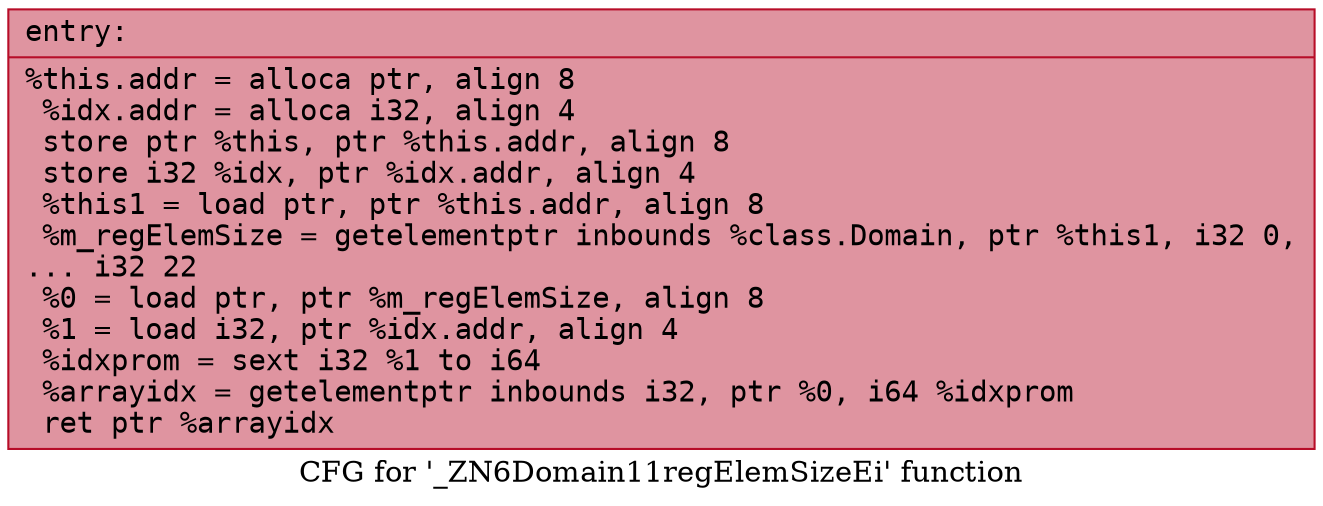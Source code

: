 digraph "CFG for '_ZN6Domain11regElemSizeEi' function" {
	label="CFG for '_ZN6Domain11regElemSizeEi' function";

	Node0x555f5b0d2ab0 [shape=record,color="#b70d28ff", style=filled, fillcolor="#b70d2870" fontname="Courier",label="{entry:\l|  %this.addr = alloca ptr, align 8\l  %idx.addr = alloca i32, align 4\l  store ptr %this, ptr %this.addr, align 8\l  store i32 %idx, ptr %idx.addr, align 4\l  %this1 = load ptr, ptr %this.addr, align 8\l  %m_regElemSize = getelementptr inbounds %class.Domain, ptr %this1, i32 0,\l... i32 22\l  %0 = load ptr, ptr %m_regElemSize, align 8\l  %1 = load i32, ptr %idx.addr, align 4\l  %idxprom = sext i32 %1 to i64\l  %arrayidx = getelementptr inbounds i32, ptr %0, i64 %idxprom\l  ret ptr %arrayidx\l}"];
}
